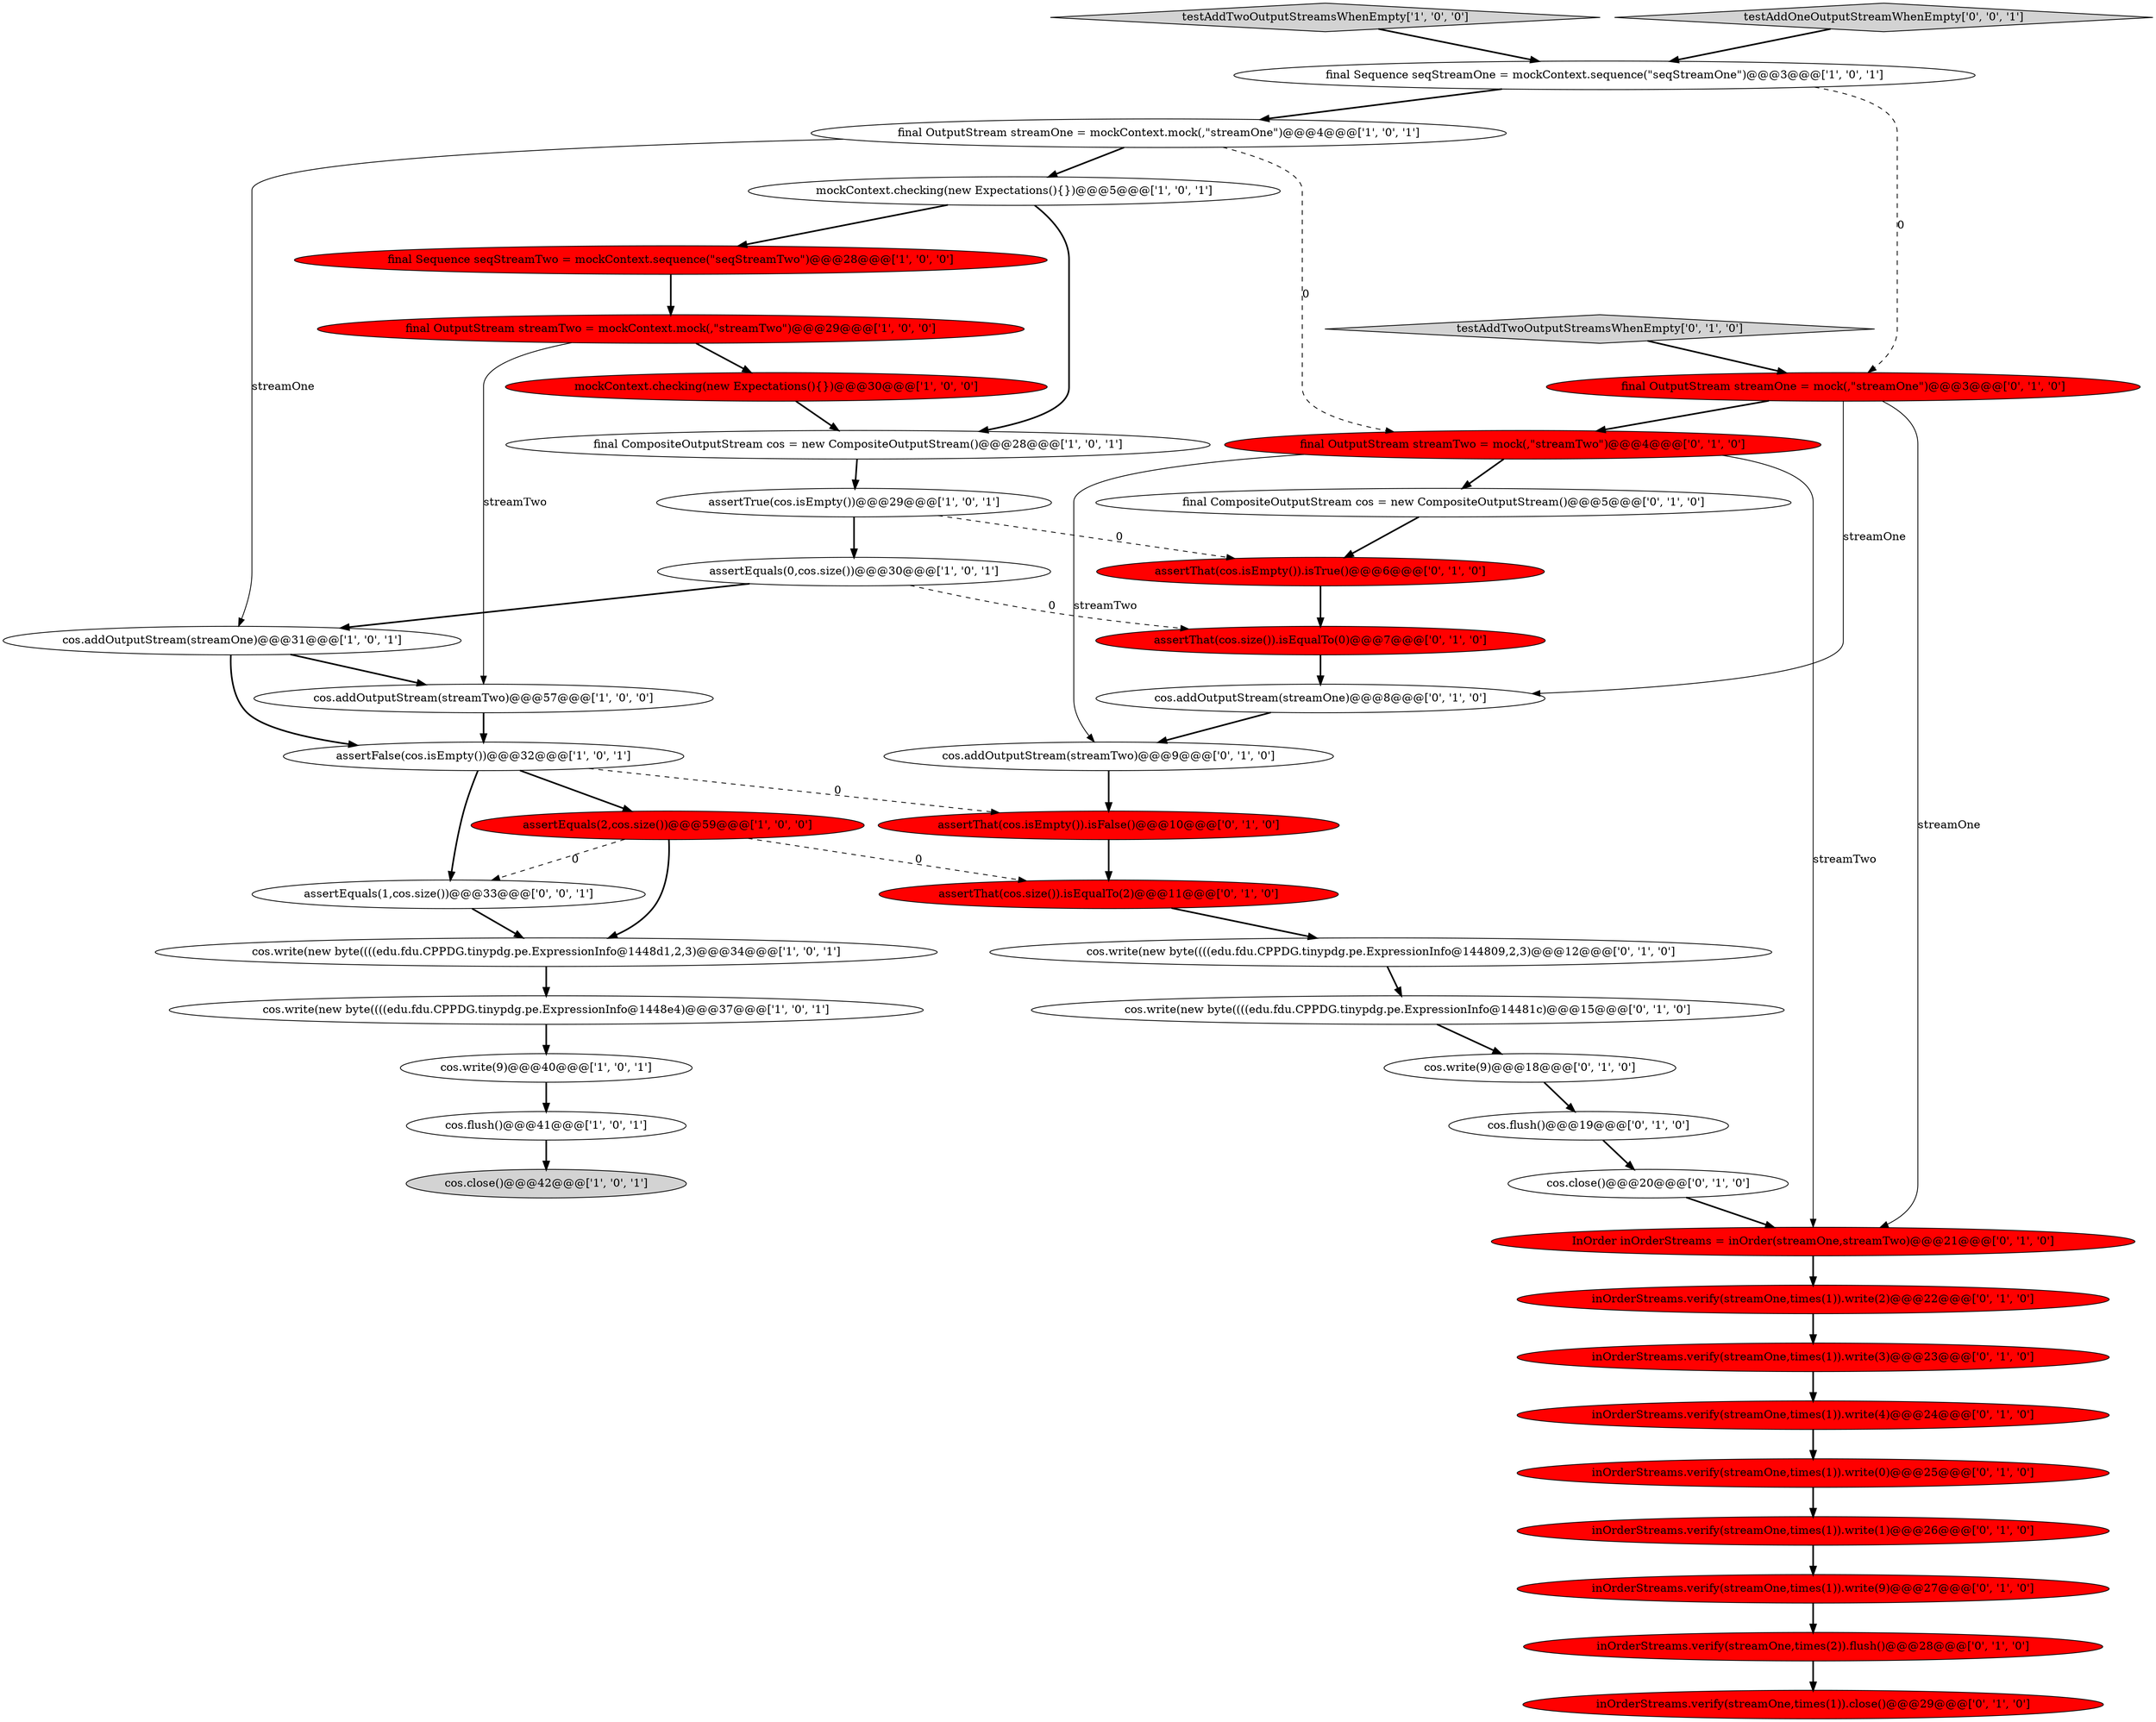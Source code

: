 digraph {
16 [style = filled, label = "testAddTwoOutputStreamsWhenEmpty['1', '0', '0']", fillcolor = lightgray, shape = diamond image = "AAA0AAABBB1BBB"];
31 [style = filled, label = "cos.addOutputStream(streamTwo)@@@9@@@['0', '1', '0']", fillcolor = white, shape = ellipse image = "AAA0AAABBB2BBB"];
41 [style = filled, label = "assertThat(cos.isEmpty()).isTrue()@@@6@@@['0', '1', '0']", fillcolor = red, shape = ellipse image = "AAA1AAABBB2BBB"];
11 [style = filled, label = "assertEquals(0,cos.size())@@@30@@@['1', '0', '1']", fillcolor = white, shape = ellipse image = "AAA0AAABBB1BBB"];
22 [style = filled, label = "inOrderStreams.verify(streamOne,times(1)).write(9)@@@27@@@['0', '1', '0']", fillcolor = red, shape = ellipse image = "AAA1AAABBB2BBB"];
18 [style = filled, label = "cos.flush()@@@41@@@['1', '0', '1']", fillcolor = white, shape = ellipse image = "AAA0AAABBB1BBB"];
27 [style = filled, label = "inOrderStreams.verify(streamOne,times(2)).flush()@@@28@@@['0', '1', '0']", fillcolor = red, shape = ellipse image = "AAA1AAABBB2BBB"];
24 [style = filled, label = "inOrderStreams.verify(streamOne,times(1)).write(3)@@@23@@@['0', '1', '0']", fillcolor = red, shape = ellipse image = "AAA1AAABBB2BBB"];
5 [style = filled, label = "final CompositeOutputStream cos = new CompositeOutputStream()@@@28@@@['1', '0', '1']", fillcolor = white, shape = ellipse image = "AAA0AAABBB1BBB"];
39 [style = filled, label = "inOrderStreams.verify(streamOne,times(1)).write(0)@@@25@@@['0', '1', '0']", fillcolor = red, shape = ellipse image = "AAA1AAABBB2BBB"];
12 [style = filled, label = "cos.write(new byte((((edu.fdu.CPPDG.tinypdg.pe.ExpressionInfo@1448e4)@@@37@@@['1', '0', '1']", fillcolor = white, shape = ellipse image = "AAA0AAABBB1BBB"];
3 [style = filled, label = "cos.addOutputStream(streamOne)@@@31@@@['1', '0', '1']", fillcolor = white, shape = ellipse image = "AAA0AAABBB1BBB"];
26 [style = filled, label = "cos.addOutputStream(streamOne)@@@8@@@['0', '1', '0']", fillcolor = white, shape = ellipse image = "AAA0AAABBB2BBB"];
43 [style = filled, label = "assertEquals(1,cos.size())@@@33@@@['0', '0', '1']", fillcolor = white, shape = ellipse image = "AAA0AAABBB3BBB"];
42 [style = filled, label = "cos.flush()@@@19@@@['0', '1', '0']", fillcolor = white, shape = ellipse image = "AAA0AAABBB2BBB"];
19 [style = filled, label = "assertThat(cos.isEmpty()).isFalse()@@@10@@@['0', '1', '0']", fillcolor = red, shape = ellipse image = "AAA1AAABBB2BBB"];
20 [style = filled, label = "cos.write(9)@@@18@@@['0', '1', '0']", fillcolor = white, shape = ellipse image = "AAA0AAABBB2BBB"];
33 [style = filled, label = "cos.close()@@@20@@@['0', '1', '0']", fillcolor = white, shape = ellipse image = "AAA0AAABBB2BBB"];
36 [style = filled, label = "InOrder inOrderStreams = inOrder(streamOne,streamTwo)@@@21@@@['0', '1', '0']", fillcolor = red, shape = ellipse image = "AAA1AAABBB2BBB"];
17 [style = filled, label = "mockContext.checking(new Expectations(){})@@@30@@@['1', '0', '0']", fillcolor = red, shape = ellipse image = "AAA1AAABBB1BBB"];
21 [style = filled, label = "inOrderStreams.verify(streamOne,times(1)).write(4)@@@24@@@['0', '1', '0']", fillcolor = red, shape = ellipse image = "AAA1AAABBB2BBB"];
29 [style = filled, label = "assertThat(cos.size()).isEqualTo(2)@@@11@@@['0', '1', '0']", fillcolor = red, shape = ellipse image = "AAA1AAABBB2BBB"];
10 [style = filled, label = "cos.write(new byte((((edu.fdu.CPPDG.tinypdg.pe.ExpressionInfo@1448d1,2,3)@@@34@@@['1', '0', '1']", fillcolor = white, shape = ellipse image = "AAA0AAABBB1BBB"];
34 [style = filled, label = "final CompositeOutputStream cos = new CompositeOutputStream()@@@5@@@['0', '1', '0']", fillcolor = white, shape = ellipse image = "AAA0AAABBB2BBB"];
8 [style = filled, label = "final OutputStream streamOne = mockContext.mock(,\"streamOne\")@@@4@@@['1', '0', '1']", fillcolor = white, shape = ellipse image = "AAA0AAABBB1BBB"];
0 [style = filled, label = "mockContext.checking(new Expectations(){})@@@5@@@['1', '0', '1']", fillcolor = white, shape = ellipse image = "AAA0AAABBB1BBB"];
35 [style = filled, label = "cos.write(new byte((((edu.fdu.CPPDG.tinypdg.pe.ExpressionInfo@14481c)@@@15@@@['0', '1', '0']", fillcolor = white, shape = ellipse image = "AAA0AAABBB2BBB"];
44 [style = filled, label = "testAddOneOutputStreamWhenEmpty['0', '0', '1']", fillcolor = lightgray, shape = diamond image = "AAA0AAABBB3BBB"];
25 [style = filled, label = "final OutputStream streamTwo = mock(,\"streamTwo\")@@@4@@@['0', '1', '0']", fillcolor = red, shape = ellipse image = "AAA1AAABBB2BBB"];
23 [style = filled, label = "assertThat(cos.size()).isEqualTo(0)@@@7@@@['0', '1', '0']", fillcolor = red, shape = ellipse image = "AAA1AAABBB2BBB"];
4 [style = filled, label = "assertFalse(cos.isEmpty())@@@32@@@['1', '0', '1']", fillcolor = white, shape = ellipse image = "AAA0AAABBB1BBB"];
37 [style = filled, label = "inOrderStreams.verify(streamOne,times(1)).write(1)@@@26@@@['0', '1', '0']", fillcolor = red, shape = ellipse image = "AAA1AAABBB2BBB"];
2 [style = filled, label = "final Sequence seqStreamOne = mockContext.sequence(\"seqStreamOne\")@@@3@@@['1', '0', '1']", fillcolor = white, shape = ellipse image = "AAA0AAABBB1BBB"];
6 [style = filled, label = "final OutputStream streamTwo = mockContext.mock(,\"streamTwo\")@@@29@@@['1', '0', '0']", fillcolor = red, shape = ellipse image = "AAA1AAABBB1BBB"];
15 [style = filled, label = "cos.close()@@@42@@@['1', '0', '1']", fillcolor = lightgray, shape = ellipse image = "AAA0AAABBB1BBB"];
1 [style = filled, label = "cos.addOutputStream(streamTwo)@@@57@@@['1', '0', '0']", fillcolor = white, shape = ellipse image = "AAA0AAABBB1BBB"];
7 [style = filled, label = "assertEquals(2,cos.size())@@@59@@@['1', '0', '0']", fillcolor = red, shape = ellipse image = "AAA1AAABBB1BBB"];
9 [style = filled, label = "final Sequence seqStreamTwo = mockContext.sequence(\"seqStreamTwo\")@@@28@@@['1', '0', '0']", fillcolor = red, shape = ellipse image = "AAA1AAABBB1BBB"];
13 [style = filled, label = "assertTrue(cos.isEmpty())@@@29@@@['1', '0', '1']", fillcolor = white, shape = ellipse image = "AAA0AAABBB1BBB"];
28 [style = filled, label = "inOrderStreams.verify(streamOne,times(1)).write(2)@@@22@@@['0', '1', '0']", fillcolor = red, shape = ellipse image = "AAA1AAABBB2BBB"];
32 [style = filled, label = "inOrderStreams.verify(streamOne,times(1)).close()@@@29@@@['0', '1', '0']", fillcolor = red, shape = ellipse image = "AAA1AAABBB2BBB"];
38 [style = filled, label = "testAddTwoOutputStreamsWhenEmpty['0', '1', '0']", fillcolor = lightgray, shape = diamond image = "AAA0AAABBB2BBB"];
14 [style = filled, label = "cos.write(9)@@@40@@@['1', '0', '1']", fillcolor = white, shape = ellipse image = "AAA0AAABBB1BBB"];
30 [style = filled, label = "cos.write(new byte((((edu.fdu.CPPDG.tinypdg.pe.ExpressionInfo@144809,2,3)@@@12@@@['0', '1', '0']", fillcolor = white, shape = ellipse image = "AAA0AAABBB2BBB"];
40 [style = filled, label = "final OutputStream streamOne = mock(,\"streamOne\")@@@3@@@['0', '1', '0']", fillcolor = red, shape = ellipse image = "AAA1AAABBB2BBB"];
39->37 [style = bold, label=""];
6->17 [style = bold, label=""];
44->2 [style = bold, label=""];
17->5 [style = bold, label=""];
0->9 [style = bold, label=""];
1->4 [style = bold, label=""];
27->32 [style = bold, label=""];
4->43 [style = bold, label=""];
3->1 [style = bold, label=""];
25->34 [style = bold, label=""];
29->30 [style = bold, label=""];
7->10 [style = bold, label=""];
35->20 [style = bold, label=""];
19->29 [style = bold, label=""];
8->3 [style = solid, label="streamOne"];
18->15 [style = bold, label=""];
23->26 [style = bold, label=""];
36->28 [style = bold, label=""];
40->25 [style = bold, label=""];
7->43 [style = dashed, label="0"];
42->33 [style = bold, label=""];
11->23 [style = dashed, label="0"];
34->41 [style = bold, label=""];
16->2 [style = bold, label=""];
6->1 [style = solid, label="streamTwo"];
13->11 [style = bold, label=""];
3->4 [style = bold, label=""];
13->41 [style = dashed, label="0"];
4->7 [style = bold, label=""];
9->6 [style = bold, label=""];
25->36 [style = solid, label="streamTwo"];
8->0 [style = bold, label=""];
40->26 [style = solid, label="streamOne"];
37->22 [style = bold, label=""];
26->31 [style = bold, label=""];
30->35 [style = bold, label=""];
21->39 [style = bold, label=""];
22->27 [style = bold, label=""];
24->21 [style = bold, label=""];
11->3 [style = bold, label=""];
10->12 [style = bold, label=""];
40->36 [style = solid, label="streamOne"];
5->13 [style = bold, label=""];
33->36 [style = bold, label=""];
25->31 [style = solid, label="streamTwo"];
12->14 [style = bold, label=""];
20->42 [style = bold, label=""];
28->24 [style = bold, label=""];
8->25 [style = dashed, label="0"];
43->10 [style = bold, label=""];
14->18 [style = bold, label=""];
4->19 [style = dashed, label="0"];
7->29 [style = dashed, label="0"];
2->40 [style = dashed, label="0"];
38->40 [style = bold, label=""];
41->23 [style = bold, label=""];
31->19 [style = bold, label=""];
2->8 [style = bold, label=""];
0->5 [style = bold, label=""];
}
